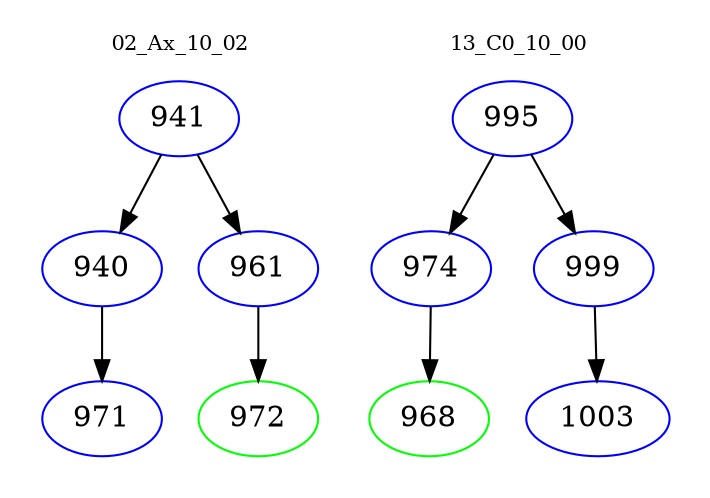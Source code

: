 digraph{
subgraph cluster_0 {
color = white
label = "02_Ax_10_02";
fontsize=10;
T0_941 [label="941", color="blue"]
T0_941 -> T0_940 [color="black"]
T0_940 [label="940", color="blue"]
T0_940 -> T0_971 [color="black"]
T0_971 [label="971", color="blue"]
T0_941 -> T0_961 [color="black"]
T0_961 [label="961", color="blue"]
T0_961 -> T0_972 [color="black"]
T0_972 [label="972", color="green"]
}
subgraph cluster_1 {
color = white
label = "13_C0_10_00";
fontsize=10;
T1_995 [label="995", color="blue"]
T1_995 -> T1_974 [color="black"]
T1_974 [label="974", color="blue"]
T1_974 -> T1_968 [color="black"]
T1_968 [label="968", color="green"]
T1_995 -> T1_999 [color="black"]
T1_999 [label="999", color="blue"]
T1_999 -> T1_1003 [color="black"]
T1_1003 [label="1003", color="blue"]
}
}
